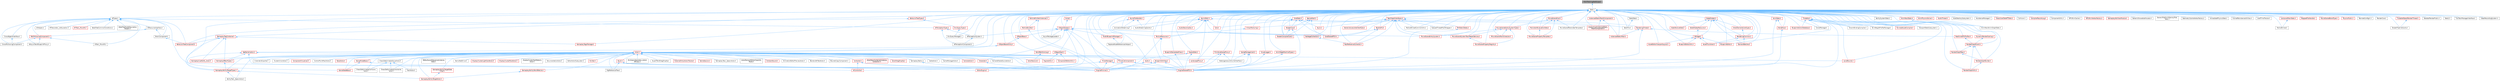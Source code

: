digraph "HitchTrackingStatScope.h"
{
 // INTERACTIVE_SVG=YES
 // LATEX_PDF_SIZE
  bgcolor="transparent";
  edge [fontname=Helvetica,fontsize=10,labelfontname=Helvetica,labelfontsize=10];
  node [fontname=Helvetica,fontsize=10,shape=box,height=0.2,width=0.4];
  Node1 [id="Node000001",label="HitchTrackingStatScope.h",height=0.2,width=0.4,color="gray40", fillcolor="grey60", style="filled", fontcolor="black",tooltip=" "];
  Node1 -> Node2 [id="edge1_Node000001_Node000002",dir="back",color="steelblue1",style="solid",tooltip=" "];
  Node2 [id="Node000002",label="Stats.h",height=0.2,width=0.4,color="grey40", fillcolor="white", style="filled",URL="$dc/d09/Stats_8h.html",tooltip=" "];
  Node2 -> Node3 [id="edge2_Node000002_Node000003",dir="back",color="steelblue1",style="solid",tooltip=" "];
  Node3 [id="Node000003",label="AIPerceptionSystem.h",height=0.2,width=0.4,color="grey40", fillcolor="white", style="filled",URL="$d0/d08/AIPerceptionSystem_8h.html",tooltip=" "];
  Node3 -> Node4 [id="edge3_Node000003_Node000004",dir="back",color="steelblue1",style="solid",tooltip=" "];
  Node4 [id="Node000004",label="AIPerceptionComponent.h",height=0.2,width=0.4,color="grey40", fillcolor="white", style="filled",URL="$d6/d0a/AIPerceptionComponent_8h.html",tooltip=" "];
  Node2 -> Node5 [id="edge4_Node000002_Node000005",dir="back",color="steelblue1",style="solid",tooltip=" "];
  Node5 [id="Node000005",label="AITypes.h",height=0.2,width=0.4,color="grey40", fillcolor="white", style="filled",URL="$dd/d64/AITypes_8h.html",tooltip=" "];
  Node5 -> Node6 [id="edge5_Node000005_Node000006",dir="back",color="steelblue1",style="solid",tooltip=" "];
  Node6 [id="Node000006",label="AIAsyncTaskBlueprintProxy.h",height=0.2,width=0.4,color="grey40", fillcolor="white", style="filled",URL="$db/d07/AIAsyncTaskBlueprintProxy_8h.html",tooltip=" "];
  Node5 -> Node7 [id="edge6_Node000005_Node000007",dir="back",color="steelblue1",style="solid",tooltip=" "];
  Node7 [id="Node000007",label="AIController.h",height=0.2,width=0.4,color="red", fillcolor="#FFF0F0", style="filled",URL="$d7/dd8/AIController_8h.html",tooltip=" "];
  Node5 -> Node10 [id="edge7_Node000005_Node000010",dir="back",color="steelblue1",style="solid",tooltip=" "];
  Node10 [id="Node000010",label="AIHelpers.h",height=0.2,width=0.4,color="grey40", fillcolor="white", style="filled",URL="$d1/d0d/AIHelpers_8h.html",tooltip=" "];
  Node5 -> Node11 [id="edge8_Node000005_Node000011",dir="back",color="steelblue1",style="solid",tooltip=" "];
  Node11 [id="Node000011",label="AIPerceptionTypes.h",height=0.2,width=0.4,color="red", fillcolor="#FFF0F0", style="filled",URL="$de/d00/AIPerceptionTypes_8h.html",tooltip=" "];
  Node11 -> Node4 [id="edge9_Node000011_Node000004",dir="back",color="steelblue1",style="solid",tooltip=" "];
  Node11 -> Node3 [id="edge10_Node000011_Node000003",dir="back",color="steelblue1",style="solid",tooltip=" "];
  Node5 -> Node34 [id="edge11_Node000005_Node000034",dir="back",color="steelblue1",style="solid",tooltip=" "];
  Node34 [id="Node000034",label="AIResourceInterface.h",height=0.2,width=0.4,color="grey40", fillcolor="white", style="filled",URL="$dd/d0d/AIResourceInterface_8h.html",tooltip=" "];
  Node34 -> Node35 [id="edge12_Node000034_Node000035",dir="back",color="steelblue1",style="solid",tooltip=" "];
  Node35 [id="Node000035",label="BrainComponent.h",height=0.2,width=0.4,color="grey40", fillcolor="white", style="filled",URL="$d6/dc0/BrainComponent_8h.html",tooltip=" "];
  Node35 -> Node36 [id="edge13_Node000035_Node000036",dir="back",color="steelblue1",style="solid",tooltip=" "];
  Node36 [id="Node000036",label="BehaviorTreeComponent.h",height=0.2,width=0.4,color="red", fillcolor="#FFF0F0", style="filled",URL="$dc/d7b/BehaviorTreeComponent_8h.html",tooltip=" "];
  Node34 -> Node88 [id="edge14_Node000034_Node000088",dir="back",color="steelblue1",style="solid",tooltip=" "];
  Node88 [id="Node000088",label="PathFollowingComponent.h",height=0.2,width=0.4,color="red", fillcolor="#FFF0F0", style="filled",URL="$d5/d0b/PathFollowingComponent_8h.html",tooltip=" "];
  Node88 -> Node6 [id="edge15_Node000088_Node000006",dir="back",color="steelblue1",style="solid",tooltip=" "];
  Node88 -> Node89 [id="edge16_Node000088_Node000089",dir="back",color="steelblue1",style="solid",tooltip=" "];
  Node89 [id="Node000089",label="AITask_MoveTo.h",height=0.2,width=0.4,color="grey40", fillcolor="white", style="filled",URL="$d4/dc4/AITask__MoveTo_8h.html",tooltip=" "];
  Node88 -> Node90 [id="edge17_Node000088_Node000090",dir="back",color="steelblue1",style="solid",tooltip=" "];
  Node90 [id="Node000090",label="CrowdFollowingComponent.h",height=0.2,width=0.4,color="grey40", fillcolor="white", style="filled",URL="$db/d23/CrowdFollowingComponent_8h.html",tooltip=" "];
  Node5 -> Node89 [id="edge18_Node000005_Node000089",dir="back",color="steelblue1",style="solid",tooltip=" "];
  Node5 -> Node43 [id="edge19_Node000005_Node000043",dir="back",color="steelblue1",style="solid",tooltip=" "];
  Node43 [id="Node000043",label="BTDecorator_IsAtLocation.h",height=0.2,width=0.4,color="grey40", fillcolor="white", style="filled",URL="$dd/d6b/BTDecorator__IsAtLocation_8h.html",tooltip=" "];
  Node5 -> Node73 [id="edge20_Node000005_Node000073",dir="back",color="steelblue1",style="solid",tooltip=" "];
  Node73 [id="Node000073",label="BTTask_MoveTo.h",height=0.2,width=0.4,color="red", fillcolor="#FFF0F0", style="filled",URL="$d7/d8b/BTTask__MoveTo_8h.html",tooltip=" "];
  Node5 -> Node36 [id="edge21_Node000005_Node000036",dir="back",color="steelblue1",style="solid",tooltip=" "];
  Node5 -> Node35 [id="edge22_Node000005_Node000035",dir="back",color="steelblue1",style="solid",tooltip=" "];
  Node5 -> Node92 [id="edge23_Node000005_Node000092",dir="back",color="steelblue1",style="solid",tooltip=" "];
  Node92 [id="Node000092",label="CrowdAgentInterface.h",height=0.2,width=0.4,color="grey40", fillcolor="white", style="filled",URL="$df/dfa/CrowdAgentInterface_8h.html",tooltip=" "];
  Node92 -> Node90 [id="edge24_Node000092_Node000090",dir="back",color="steelblue1",style="solid",tooltip=" "];
  Node5 -> Node90 [id="edge25_Node000005_Node000090",dir="back",color="steelblue1",style="solid",tooltip=" "];
  Node5 -> Node88 [id="edge26_Node000005_Node000088",dir="back",color="steelblue1",style="solid",tooltip=" "];
  Node5 -> Node93 [id="edge27_Node000005_Node000093",dir="back",color="steelblue1",style="solid",tooltip=" "];
  Node93 [id="Node000093",label="StateTreeCommonConditions.h",height=0.2,width=0.4,color="grey40", fillcolor="white", style="filled",URL="$d8/dec/StateTreeCommonConditions_8h.html",tooltip=" "];
  Node5 -> Node94 [id="edge28_Node000005_Node000094",dir="back",color="steelblue1",style="solid",tooltip=" "];
  Node94 [id="Node000094",label="StateTreeNodeDescription\lHelpers.h",height=0.2,width=0.4,color="grey40", fillcolor="white", style="filled",URL="$d9/d1a/StateTreeNodeDescriptionHelpers_8h.html",tooltip=" "];
  Node2 -> Node95 [id="edge29_Node000002_Node000095",dir="back",color="steelblue1",style="solid",tooltip=" "];
  Node95 [id="Node000095",label="AbilitySystemStats.h",height=0.2,width=0.4,color="grey40", fillcolor="white", style="filled",URL="$d2/d42/AbilitySystemStats_8h.html",tooltip=" "];
  Node2 -> Node96 [id="edge30_Node000002_Node000096",dir="back",color="steelblue1",style="solid",tooltip=" "];
  Node96 [id="Node000096",label="Actor.h",height=0.2,width=0.4,color="red", fillcolor="#FFF0F0", style="filled",URL="$d0/d43/Actor_8h.html",tooltip=" "];
  Node96 -> Node97 [id="edge31_Node000096_Node000097",dir="back",color="steelblue1",style="solid",tooltip=" "];
  Node97 [id="Node000097",label="AbilityTask_SpawnActor.h",height=0.2,width=0.4,color="grey40", fillcolor="white", style="filled",URL="$dc/d97/AbilityTask__SpawnActor_8h.html",tooltip=" "];
  Node96 -> Node98 [id="edge32_Node000096_Node000098",dir="back",color="steelblue1",style="solid",tooltip=" "];
  Node98 [id="Node000098",label="ActorDescContainerInstance\lCollection.h",height=0.2,width=0.4,color="red", fillcolor="#FFF0F0", style="filled",URL="$df/d80/ActorDescContainerInstanceCollection_8h.html",tooltip=" "];
  Node96 -> Node119 [id="edge33_Node000096_Node000119",dir="back",color="steelblue1",style="solid",tooltip=" "];
  Node119 [id="Node000119",label="ActorDescList.h",height=0.2,width=0.4,color="red", fillcolor="#FFF0F0", style="filled",URL="$d7/da2/ActorDescList_8h.html",tooltip=" "];
  Node96 -> Node129 [id="edge34_Node000096_Node000129",dir="back",color="steelblue1",style="solid",tooltip=" "];
  Node129 [id="Node000129",label="ActorDragDropOp.h",height=0.2,width=0.4,color="red", fillcolor="#FFF0F0", style="filled",URL="$dd/d1a/ActorDragDropOp_8h.html",tooltip=" "];
  Node96 -> Node131 [id="edge35_Node000096_Node000131",dir="back",color="steelblue1",style="solid",tooltip=" "];
  Node131 [id="Node000131",label="ActorElementEditorCopyAnd\lPaste.h",height=0.2,width=0.4,color="grey40", fillcolor="white", style="filled",URL="$d8/dc2/ActorElementEditorCopyAndPaste_8h.html",tooltip=" "];
  Node96 -> Node132 [id="edge36_Node000096_Node000132",dir="back",color="steelblue1",style="solid",tooltip=" "];
  Node132 [id="Node000132",label="AmbientSound.h",height=0.2,width=0.4,color="red", fillcolor="#FFF0F0", style="filled",URL="$dd/d28/AmbientSound_8h.html",tooltip=" "];
  Node96 -> Node134 [id="edge37_Node000096_Node000134",dir="back",color="steelblue1",style="solid",tooltip=" "];
  Node134 [id="Node000134",label="AnimationEditorPreviewActor.h",height=0.2,width=0.4,color="grey40", fillcolor="white", style="filled",URL="$dc/d52/AnimationEditorPreviewActor_8h.html",tooltip=" "];
  Node96 -> Node135 [id="edge38_Node000096_Node000135",dir="back",color="steelblue1",style="solid",tooltip=" "];
  Node135 [id="Node000135",label="BandwidthTestActor.h",height=0.2,width=0.4,color="grey40", fillcolor="white", style="filled",URL="$d9/ddf/BandwidthTestActor_8h.html",tooltip=" "];
  Node96 -> Node136 [id="edge39_Node000096_Node000136",dir="back",color="steelblue1",style="solid",tooltip=" "];
  Node136 [id="Node000136",label="BoundsCopyComponent.h",height=0.2,width=0.4,color="grey40", fillcolor="white", style="filled",URL="$d2/d10/BoundsCopyComponent_8h.html",tooltip=" "];
  Node96 -> Node137 [id="edge40_Node000096_Node000137",dir="back",color="steelblue1",style="solid",tooltip=" "];
  Node137 [id="Node000137",label="Brush.h",height=0.2,width=0.4,color="red", fillcolor="#FFF0F0", style="filled",URL="$dc/d90/Brush_8h.html",tooltip=" "];
  Node137 -> Node139 [id="edge41_Node000137_Node000139",dir="back",color="steelblue1",style="solid",tooltip=" "];
  Node139 [id="Node000139",label="DlgReferenceTree.h",height=0.2,width=0.4,color="grey40", fillcolor="white", style="filled",URL="$db/dd3/DlgReferenceTree_8h.html",tooltip=" "];
  Node137 -> Node140 [id="edge42_Node000137_Node000140",dir="back",color="steelblue1",style="solid",tooltip=" "];
  Node140 [id="Node000140",label="EditorEngine.h",height=0.2,width=0.4,color="red", fillcolor="#FFF0F0", style="filled",URL="$da/d0c/EditorEngine_8h.html",tooltip=" "];
  Node137 -> Node361 [id="edge43_Node000137_Node000361",dir="back",color="steelblue1",style="solid",tooltip=" "];
  Node361 [id="Node000361",label="EngineSharedPCH.h",height=0.2,width=0.4,color="red", fillcolor="#FFF0F0", style="filled",URL="$dc/dbb/EngineSharedPCH_8h.html",tooltip=" "];
  Node96 -> Node446 [id="edge44_Node000096_Node000446",dir="back",color="steelblue1",style="solid",tooltip=" "];
  Node446 [id="Node000446",label="CableActor.h",height=0.2,width=0.4,color="grey40", fillcolor="white", style="filled",URL="$dd/d5e/CableActor_8h.html",tooltip=" "];
  Node96 -> Node447 [id="edge45_Node000096_Node000447",dir="back",color="steelblue1",style="solid",tooltip=" "];
  Node447 [id="Node000447",label="CacheManagerActor.h",height=0.2,width=0.4,color="grey40", fillcolor="white", style="filled",URL="$d6/d22/CacheManagerActor_8h.html",tooltip=" "];
  Node96 -> Node448 [id="edge46_Node000096_Node000448",dir="back",color="steelblue1",style="solid",tooltip=" "];
  Node448 [id="Node000448",label="CameraActor.h",height=0.2,width=0.4,color="red", fillcolor="#FFF0F0", style="filled",URL="$d4/df4/CameraActor_8h.html",tooltip=" "];
  Node96 -> Node449 [id="edge47_Node000096_Node000449",dir="back",color="steelblue1",style="solid",tooltip=" "];
  Node449 [id="Node000449",label="CameraShakeSourceActor.h",height=0.2,width=0.4,color="grey40", fillcolor="white", style="filled",URL="$d5/d92/CameraShakeSourceActor_8h.html",tooltip=" "];
  Node96 -> Node450 [id="edge48_Node000096_Node000450",dir="back",color="steelblue1",style="solid",tooltip=" "];
  Node450 [id="Node000450",label="ChaosDeformableCollisions\lActor.h",height=0.2,width=0.4,color="grey40", fillcolor="white", style="filled",URL="$d2/dce/ChaosDeformableCollisionsActor_8h.html",tooltip=" "];
  Node96 -> Node451 [id="edge49_Node000096_Node000451",dir="back",color="steelblue1",style="solid",tooltip=" "];
  Node451 [id="Node000451",label="ChaosDeformableConstraints\lActor.h",height=0.2,width=0.4,color="grey40", fillcolor="white", style="filled",URL="$d0/dd2/ChaosDeformableConstraintsActor_8h.html",tooltip=" "];
  Node96 -> Node452 [id="edge50_Node000096_Node000452",dir="back",color="steelblue1",style="solid",tooltip=" "];
  Node452 [id="Node000452",label="ChaosDeformableSolverActor.h",height=0.2,width=0.4,color="grey40", fillcolor="white", style="filled",URL="$d2/de9/ChaosDeformableSolverActor_8h.html",tooltip=" "];
  Node452 -> Node450 [id="edge51_Node000452_Node000450",dir="back",color="steelblue1",style="solid",tooltip=" "];
  Node452 -> Node451 [id="edge52_Node000452_Node000451",dir="back",color="steelblue1",style="solid",tooltip=" "];
  Node452 -> Node453 [id="edge53_Node000452_Node000453",dir="back",color="steelblue1",style="solid",tooltip=" "];
  Node453 [id="Node000453",label="FleshActor.h",height=0.2,width=0.4,color="grey40", fillcolor="white", style="filled",URL="$d1/d7e/FleshActor_8h.html",tooltip=" "];
  Node96 -> Node454 [id="edge54_Node000096_Node000454",dir="back",color="steelblue1",style="solid",tooltip=" "];
  Node454 [id="Node000454",label="Character.h",height=0.2,width=0.4,color="red", fillcolor="#FFF0F0", style="filled",URL="$db/dc7/Character_8h.html",tooltip=" "];
  Node454 -> Node457 [id="edge55_Node000454_Node000457",dir="back",color="steelblue1",style="solid",tooltip=" "];
  Node457 [id="Node000457",label="EngineMinimal.h",height=0.2,width=0.4,color="red", fillcolor="#FFF0F0", style="filled",URL="$d0/d2c/EngineMinimal_8h.html",tooltip=" "];
  Node96 -> Node458 [id="edge56_Node000096_Node000458",dir="back",color="steelblue1",style="solid",tooltip=" "];
  Node458 [id="Node000458",label="CinematicExporter.h",height=0.2,width=0.4,color="grey40", fillcolor="white", style="filled",URL="$d8/d3d/CinematicExporter_8h.html",tooltip=" "];
  Node96 -> Node459 [id="edge57_Node000096_Node000459",dir="back",color="steelblue1",style="solid",tooltip=" "];
  Node459 [id="Node000459",label="ClusterUnionActor.h",height=0.2,width=0.4,color="grey40", fillcolor="white", style="filled",URL="$d5/d54/ClusterUnionActor_8h.html",tooltip=" "];
  Node96 -> Node460 [id="edge58_Node000096_Node000460",dir="back",color="steelblue1",style="solid",tooltip=" "];
  Node460 [id="Node000460",label="ComponentEditorUtils.h",height=0.2,width=0.4,color="red", fillcolor="#FFF0F0", style="filled",URL="$d0/d4b/ComponentEditorUtils_8h.html",tooltip=" "];
  Node96 -> Node462 [id="edge59_Node000096_Node000462",dir="back",color="steelblue1",style="solid",tooltip=" "];
  Node462 [id="Node000462",label="ComponentVisualizer.h",height=0.2,width=0.4,color="red", fillcolor="#FFF0F0", style="filled",URL="$d3/d9b/ComponentVisualizer_8h.html",tooltip=" "];
  Node96 -> Node464 [id="edge60_Node000096_Node000464",dir="back",color="steelblue1",style="solid",tooltip=" "];
  Node464 [id="Node000464",label="ControlPointMeshActor.h",height=0.2,width=0.4,color="grey40", fillcolor="white", style="filled",URL="$d8/db7/ControlPointMeshActor_8h.html",tooltip=" "];
  Node96 -> Node465 [id="edge61_Node000096_Node000465",dir="back",color="steelblue1",style="solid",tooltip=" "];
  Node465 [id="Node000465",label="Controller.h",height=0.2,width=0.4,color="red", fillcolor="#FFF0F0", style="filled",URL="$de/d4a/Controller_8h.html",tooltip=" "];
  Node465 -> Node7 [id="edge62_Node000465_Node000007",dir="back",color="steelblue1",style="solid",tooltip=" "];
  Node465 -> Node457 [id="edge63_Node000465_Node000457",dir="back",color="steelblue1",style="solid",tooltip=" "];
  Node465 -> Node361 [id="edge64_Node000465_Node000361",dir="back",color="steelblue1",style="solid",tooltip=" "];
  Node96 -> Node858 [id="edge65_Node000096_Node000858",dir="back",color="steelblue1",style="solid",tooltip=" "];
  Node858 [id="Node000858",label="DecalActor.h",height=0.2,width=0.4,color="red", fillcolor="#FFF0F0", style="filled",URL="$d2/d2d/DecalActor_8h.html",tooltip=" "];
  Node96 -> Node859 [id="edge66_Node000096_Node000859",dir="back",color="steelblue1",style="solid",tooltip=" "];
  Node859 [id="Node000859",label="DefaultLevelSequenceInstance\lData.h",height=0.2,width=0.4,color="grey40", fillcolor="white", style="filled",URL="$d0/d8b/DefaultLevelSequenceInstanceData_8h.html",tooltip=" "];
  Node96 -> Node850 [id="edge67_Node000096_Node000850",dir="back",color="steelblue1",style="solid",tooltip=" "];
  Node850 [id="Node000850",label="DemoNetDriver.h",height=0.2,width=0.4,color="grey40", fillcolor="white", style="filled",URL="$df/df9/DemoNetDriver_8h.html",tooltip=" "];
  Node96 -> Node860 [id="edge68_Node000096_Node000860",dir="back",color="steelblue1",style="solid",tooltip=" "];
  Node860 [id="Node000860",label="DisplayClusterLightCardActor.h",height=0.2,width=0.4,color="red", fillcolor="#FFF0F0", style="filled",URL="$d5/dc7/DisplayClusterLightCardActor_8h.html",tooltip=" "];
  Node96 -> Node241 [id="edge69_Node000096_Node000241",dir="back",color="steelblue1",style="solid",tooltip=" "];
  Node241 [id="Node000241",label="DisplayClusterRootActor.h",height=0.2,width=0.4,color="red", fillcolor="#FFF0F0", style="filled",URL="$d0/d41/DisplayClusterRootActor_8h.html",tooltip=" "];
  Node96 -> Node862 [id="edge70_Node000096_Node000862",dir="back",color="steelblue1",style="solid",tooltip=" "];
  Node862 [id="Node000862",label="DisplayClusterTestPatterns\lActor.h",height=0.2,width=0.4,color="grey40", fillcolor="white", style="filled",URL="$d0/dac/DisplayClusterTestPatternsActor_8h.html",tooltip=" "];
  Node96 -> Node139 [id="edge71_Node000096_Node000139",dir="back",color="steelblue1",style="solid",tooltip=" "];
  Node96 -> Node863 [id="edge72_Node000096_Node000863",dir="back",color="steelblue1",style="solid",tooltip=" "];
  Node863 [id="Node000863",label="DocumentationActor.h",height=0.2,width=0.4,color="grey40", fillcolor="white", style="filled",URL="$d0/dc6/DocumentationActor_8h.html",tooltip=" "];
  Node96 -> Node864 [id="edge73_Node000096_Node000864",dir="back",color="steelblue1",style="solid",tooltip=" "];
  Node864 [id="Node000864",label="EditorActorSubsystem.h",height=0.2,width=0.4,color="grey40", fillcolor="white", style="filled",URL="$d8/db1/EditorActorSubsystem_8h.html",tooltip=" "];
  Node96 -> Node140 [id="edge74_Node000096_Node000140",dir="back",color="steelblue1",style="solid",tooltip=" "];
  Node96 -> Node865 [id="edge75_Node000096_Node000865",dir="back",color="steelblue1",style="solid",tooltip=" "];
  Node865 [id="Node000865",label="Emitter.h",height=0.2,width=0.4,color="red", fillcolor="#FFF0F0", style="filled",URL="$da/d24/Emitter_8h.html",tooltip=" "];
  Node96 -> Node457 [id="edge76_Node000096_Node000457",dir="back",color="steelblue1",style="solid",tooltip=" "];
  Node96 -> Node361 [id="edge77_Node000096_Node000361",dir="back",color="steelblue1",style="solid",tooltip=" "];
  Node96 -> Node377 [id="edge78_Node000096_Node000377",dir="back",color="steelblue1",style="solid",tooltip=" "];
  Node377 [id="Node000377",label="EngineUtils.h",height=0.2,width=0.4,color="red", fillcolor="#FFF0F0", style="filled",URL="$d4/d61/EngineUtils_8h.html",tooltip=" "];
  Node96 -> Node867 [id="edge79_Node000096_Node000867",dir="back",color="steelblue1",style="solid",tooltip=" "];
  Node867 [id="Node000867",label="EnvQueryGenerator_Actors\lOfClass.h",height=0.2,width=0.4,color="grey40", fillcolor="white", style="filled",URL="$d7/d2e/EnvQueryGenerator__ActorsOfClass_8h.html",tooltip=" "];
  Node96 -> Node277 [id="edge80_Node000096_Node000277",dir="back",color="steelblue1",style="solid",tooltip=" "];
  Node277 [id="Node000277",label="ExportTextDragDropOp.h",height=0.2,width=0.4,color="grey40", fillcolor="white", style="filled",URL="$de/d5c/ExportTextDragDropOp_8h.html",tooltip=" "];
  Node96 -> Node278 [id="edge81_Node000096_Node000278",dir="back",color="steelblue1",style="solid",tooltip=" "];
  Node278 [id="Node000278",label="ExternalDirtyActorsTracker.h",height=0.2,width=0.4,color="red", fillcolor="#FFF0F0", style="filled",URL="$db/d89/ExternalDirtyActorsTracker_8h.html",tooltip=" "];
  Node96 -> Node453 [id="edge82_Node000096_Node000453",dir="back",color="steelblue1",style="solid",tooltip=" "];
  Node96 -> Node851 [id="edge83_Node000096_Node000851",dir="back",color="steelblue1",style="solid",tooltip=" "];
  Node851 [id="Node000851",label="GameModeBase.h",height=0.2,width=0.4,color="red", fillcolor="#FFF0F0", style="filled",URL="$d2/d5b/GameModeBase_8h.html",tooltip=" "];
  Node851 -> Node457 [id="edge84_Node000851_Node000457",dir="back",color="steelblue1",style="solid",tooltip=" "];
  Node851 -> Node854 [id="edge85_Node000851_Node000854",dir="back",color="steelblue1",style="solid",tooltip=" "];
  Node854 [id="Node000854",label="GameStateBase.h",height=0.2,width=0.4,color="red", fillcolor="#FFF0F0", style="filled",URL="$dd/db9/GameStateBase_8h.html",tooltip=" "];
  Node96 -> Node868 [id="edge86_Node000096_Node000868",dir="back",color="steelblue1",style="solid",tooltip=" "];
  Node868 [id="Node000868",label="GameSession.h",height=0.2,width=0.4,color="red", fillcolor="#FFF0F0", style="filled",URL="$d1/d7f/GameSession_8h.html",tooltip=" "];
  Node96 -> Node854 [id="edge87_Node000096_Node000854",dir="back",color="steelblue1",style="solid",tooltip=" "];
  Node96 -> Node869 [id="edge88_Node000096_Node000869",dir="back",color="steelblue1",style="solid",tooltip=" "];
  Node869 [id="Node000869",label="GameplayAbilityTargetActor.h",height=0.2,width=0.4,color="red", fillcolor="#FFF0F0", style="filled",URL="$d7/d35/GameplayAbilityTargetActor_8h.html",tooltip=" "];
  Node96 -> Node877 [id="edge89_Node000096_Node000877",dir="back",color="steelblue1",style="solid",tooltip=" "];
  Node877 [id="Node000877",label="GameplayAbilityTargetData\lFilter.h",height=0.2,width=0.4,color="red", fillcolor="#FFF0F0", style="filled",URL="$d5/d2f/GameplayAbilityTargetDataFilter_8h.html",tooltip=" "];
  Node877 -> Node869 [id="edge90_Node000877_Node000869",dir="back",color="steelblue1",style="solid",tooltip=" "];
  Node96 -> Node883 [id="edge91_Node000096_Node000883",dir="back",color="steelblue1",style="solid",tooltip=" "];
  Node883 [id="Node000883",label="GameplayAbilityTargetTypes.h",height=0.2,width=0.4,color="red", fillcolor="#FFF0F0", style="filled",URL="$d8/dd1/GameplayAbilityTargetTypes_8h.html",tooltip=" "];
  Node883 -> Node97 [id="edge92_Node000883_Node000097",dir="back",color="steelblue1",style="solid",tooltip=" "];
  Node883 -> Node869 [id="edge93_Node000883_Node000869",dir="back",color="steelblue1",style="solid",tooltip=" "];
  Node96 -> Node931 [id="edge94_Node000096_Node000931",dir="back",color="steelblue1",style="solid",tooltip=" "];
  Node931 [id="Node000931",label="GameplayAbilityWorldReticle.h",height=0.2,width=0.4,color="red", fillcolor="#FFF0F0", style="filled",URL="$db/dd7/GameplayAbilityWorldReticle_8h.html",tooltip=" "];
  Node931 -> Node869 [id="edge95_Node000931_Node000869",dir="back",color="steelblue1",style="solid",tooltip=" "];
  Node96 -> Node933 [id="edge96_Node000096_Node000933",dir="back",color="steelblue1",style="solid",tooltip=" "];
  Node933 [id="Node000933",label="GameplayCueNotify_Actor.h",height=0.2,width=0.4,color="red", fillcolor="#FFF0F0", style="filled",URL="$df/d91/GameplayCueNotify__Actor_8h.html",tooltip=" "];
  Node96 -> Node936 [id="edge97_Node000096_Node000936",dir="back",color="steelblue1",style="solid",tooltip=" "];
  Node936 [id="Node000936",label="GameplayEffectTypes.h",height=0.2,width=0.4,color="red", fillcolor="#FFF0F0", style="filled",URL="$d7/d59/GameplayEffectTypes_8h.html",tooltip=" "];
  Node936 -> Node883 [id="edge98_Node000936_Node000883",dir="back",color="steelblue1",style="solid",tooltip=" "];
  Node96 -> Node856 [id="edge99_Node000096_Node000856",dir="back",color="steelblue1",style="solid",tooltip=" "];
  Node856 [id="Node000856",label="GameplayStatics.h",height=0.2,width=0.4,color="grey40", fillcolor="white", style="filled",URL="$d9/dc8/GameplayStatics_8h.html",tooltip=" "];
  Node856 -> Node457 [id="edge100_Node000856_Node000457",dir="back",color="steelblue1",style="solid",tooltip=" "];
  Node96 -> Node968 [id="edge101_Node000096_Node000968",dir="back",color="steelblue1",style="solid",tooltip=" "];
  Node968 [id="Node000968",label="GameplayTask_SpawnActor.h",height=0.2,width=0.4,color="grey40", fillcolor="white", style="filled",URL="$de/d1d/GameplayTask__SpawnActor_8h.html",tooltip=" "];
  Node96 -> Node1043 [id="edge102_Node000096_Node001043",dir="back",color="steelblue1",style="solid",tooltip=" "];
  Node1043 [id="Node001043",label="HeterogeneousVolumeInterface.h",height=0.2,width=0.4,color="grey40", fillcolor="white", style="filled",URL="$d3/de3/HeterogeneousVolumeInterface_8h.html",tooltip=" "];
  Node96 -> Node533 [id="edge103_Node000096_Node000533",dir="back",color="steelblue1",style="solid",tooltip=" "];
  Node533 [id="Node000533",label="LandscapeProxy.h",height=0.2,width=0.4,color="red", fillcolor="#FFF0F0", style="filled",URL="$db/dae/LandscapeProxy_8h.html",tooltip=" "];
  Node96 -> Node1079 [id="edge104_Node000096_Node001079",dir="back",color="steelblue1",style="solid",tooltip=" "];
  Node1079 [id="Node001079",label="LevelBounds.h",height=0.2,width=0.4,color="red", fillcolor="#FFF0F0", style="filled",URL="$d8/d37/LevelBounds_8h.html",tooltip=" "];
  Node96 -> Node544 [id="edge105_Node000096_Node000544",dir="back",color="steelblue1",style="solid",tooltip=" "];
  Node544 [id="Node000544",label="PrimitiveComponent.h",height=0.2,width=0.4,color="red", fillcolor="#FFF0F0", style="filled",URL="$df/d9f/PrimitiveComponent_8h.html",tooltip=" "];
  Node544 -> Node457 [id="edge106_Node000544_Node000457",dir="back",color="steelblue1",style="solid",tooltip=" "];
  Node544 -> Node361 [id="edge107_Node000544_Node000361",dir="back",color="steelblue1",style="solid",tooltip=" "];
  Node2 -> Node1680 [id="edge108_Node000002_Node001680",dir="back",color="steelblue1",style="solid",tooltip=" "];
  Node1680 [id="Node001680",label="AnimNextAnimGraphStats.h",height=0.2,width=0.4,color="grey40", fillcolor="white", style="filled",URL="$d0/d72/AnimNextAnimGraphStats_8h.html",tooltip=" "];
  Node2 -> Node1681 [id="edge109_Node000002_Node001681",dir="back",color="steelblue1",style="solid",tooltip=" "];
  Node1681 [id="Node001681",label="AnimNextStats.h",height=0.2,width=0.4,color="red", fillcolor="#FFF0F0", style="filled",URL="$d6/de8/AnimNextStats_8h.html",tooltip=" "];
  Node1681 -> Node1680 [id="edge110_Node001681_Node001680",dir="back",color="steelblue1",style="solid",tooltip=" "];
  Node2 -> Node1686 [id="edge111_Node000002_Node001686",dir="back",color="steelblue1",style="solid",tooltip=" "];
  Node1686 [id="Node001686",label="AnimPhysicsSolver.h",height=0.2,width=0.4,color="red", fillcolor="#FFF0F0", style="filled",URL="$d3/d8b/AnimPhysicsSolver_8h.html",tooltip=" "];
  Node2 -> Node1503 [id="edge112_Node000002_Node001503",dir="back",color="steelblue1",style="solid",tooltip=" "];
  Node1503 [id="Node001503",label="AnimStateMachineTypes.h",height=0.2,width=0.4,color="red", fillcolor="#FFF0F0", style="filled",URL="$d2/dc8/AnimStateMachineTypes_8h.html",tooltip=" "];
  Node1503 -> Node361 [id="edge113_Node001503_Node000361",dir="back",color="steelblue1",style="solid",tooltip=" "];
  Node2 -> Node1687 [id="edge114_Node000002_Node001687",dir="back",color="steelblue1",style="solid",tooltip=" "];
  Node1687 [id="Node001687",label="AnimStats.h",height=0.2,width=0.4,color="red", fillcolor="#FFF0F0", style="filled",URL="$d4/d2b/AnimStats_8h.html",tooltip=" "];
  Node1687 -> Node1691 [id="edge115_Node001687_Node001691",dir="back",color="steelblue1",style="solid",tooltip=" "];
  Node1691 [id="Node001691",label="BonePose.h",height=0.2,width=0.4,color="red", fillcolor="#FFF0F0", style="filled",URL="$dd/d83/BonePose_8h.html",tooltip=" "];
  Node1691 -> Node361 [id="edge116_Node001691_Node000361",dir="back",color="steelblue1",style="solid",tooltip=" "];
  Node1687 -> Node361 [id="edge117_Node001687_Node000361",dir="back",color="steelblue1",style="solid",tooltip=" "];
  Node2 -> Node1711 [id="edge118_Node000002_Node001711",dir="back",color="steelblue1",style="solid",tooltip=" "];
  Node1711 [id="Node001711",label="AnimationStreaming.h",height=0.2,width=0.4,color="grey40", fillcolor="white", style="filled",URL="$d5/d44/AnimationStreaming_8h.html",tooltip=" "];
  Node2 -> Node266 [id="edge119_Node000002_Node000266",dir="back",color="steelblue1",style="solid",tooltip=" "];
  Node266 [id="Node000266",label="AssetEditorViewportLayout.h",height=0.2,width=0.4,color="red", fillcolor="#FFF0F0", style="filled",URL="$df/d46/AssetEditorViewportLayout_8h.html",tooltip=" "];
  Node2 -> Node1712 [id="edge120_Node000002_Node001712",dir="back",color="steelblue1",style="solid",tooltip=" "];
  Node1712 [id="Node001712",label="AssetThumbnail.h",height=0.2,width=0.4,color="red", fillcolor="#FFF0F0", style="filled",URL="$d7/d61/AssetThumbnail_8h.html",tooltip=" "];
  Node2 -> Node1720 [id="edge121_Node000002_Node001720",dir="back",color="steelblue1",style="solid",tooltip=" "];
  Node1720 [id="Node001720",label="Async.h",height=0.2,width=0.4,color="red", fillcolor="#FFF0F0", style="filled",URL="$d7/ddf/Async_8h.html",tooltip=" "];
  Node2 -> Node1828 [id="edge122_Node000002_Node001828",dir="back",color="steelblue1",style="solid",tooltip=" "];
  Node1828 [id="Node001828",label="AsyncFileHandle.h",height=0.2,width=0.4,color="red", fillcolor="#FFF0F0", style="filled",URL="$df/dc4/AsyncFileHandle_8h.html",tooltip=" "];
  Node1828 -> Node1711 [id="edge123_Node001828_Node001711",dir="back",color="steelblue1",style="solid",tooltip=" "];
  Node1828 -> Node1830 [id="edge124_Node001828_Node001830",dir="back",color="steelblue1",style="solid",tooltip=" "];
  Node1830 [id="Node001830",label="AudioStreamingCache.h",height=0.2,width=0.4,color="grey40", fillcolor="white", style="filled",URL="$d2/dc1/AudioStreamingCache_8h.html",tooltip=" "];
  Node1828 -> Node1980 [id="edge125_Node001828_Node001980",dir="back",color="steelblue1",style="solid",tooltip=" "];
  Node1980 [id="Node001980",label="TextureResource.h",height=0.2,width=0.4,color="red", fillcolor="#FFF0F0", style="filled",URL="$dd/df3/TextureResource_8h.html",tooltip=" "];
  Node1980 -> Node457 [id="edge126_Node001980_Node000457",dir="back",color="steelblue1",style="solid",tooltip=" "];
  Node1980 -> Node361 [id="edge127_Node001980_Node000361",dir="back",color="steelblue1",style="solid",tooltip=" "];
  Node2 -> Node1987 [id="edge128_Node000002_Node001987",dir="back",color="steelblue1",style="solid",tooltip=" "];
  Node1987 [id="Node001987",label="AsyncPackageLoader.h",height=0.2,width=0.4,color="grey40", fillcolor="white", style="filled",URL="$d6/de5/AsyncPackageLoader_8h.html",tooltip=" "];
  Node2 -> Node1988 [id="edge129_Node000002_Node001988",dir="back",color="steelblue1",style="solid",tooltip=" "];
  Node1988 [id="Node001988",label="AsyncWork.h",height=0.2,width=0.4,color="red", fillcolor="#FFF0F0", style="filled",URL="$da/d9a/AsyncWork_8h.html",tooltip=" "];
  Node1988 -> Node1711 [id="edge130_Node001988_Node001711",dir="back",color="steelblue1",style="solid",tooltip=" "];
  Node1988 -> Node1843 [id="edge131_Node001988_Node001843",dir="back",color="steelblue1",style="solid",tooltip=" "];
  Node1843 [id="Node001843",label="AudioDecompress.h",height=0.2,width=0.4,color="red", fillcolor="#FFF0F0", style="filled",URL="$d9/dfd/AudioDecompress_8h.html",tooltip=" "];
  Node1988 -> Node1830 [id="edge132_Node001988_Node001830",dir="back",color="steelblue1",style="solid",tooltip=" "];
  Node1988 -> Node1992 [id="edge133_Node001988_Node001992",dir="back",color="steelblue1",style="solid",tooltip=" "];
  Node1992 [id="Node001992",label="Core.h",height=0.2,width=0.4,color="red", fillcolor="#FFF0F0", style="filled",URL="$d6/dd7/Core_8h.html",tooltip=" "];
  Node1988 -> Node1993 [id="edge134_Node001988_Node001993",dir="back",color="steelblue1",style="solid",tooltip=" "];
  Node1993 [id="Node001993",label="CoreSharedPCH.h",height=0.2,width=0.4,color="red", fillcolor="#FFF0F0", style="filled",URL="$d8/de5/CoreSharedPCH_8h.html",tooltip=" "];
  Node1988 -> Node752 [id="edge135_Node001988_Node000752",dir="back",color="steelblue1",style="solid",tooltip=" "];
  Node752 [id="Node000752",label="HierarchicalInstancedStatic\lMeshComponent.h",height=0.2,width=0.4,color="red", fillcolor="#FFF0F0", style="filled",URL="$d3/ddb/HierarchicalInstancedStaticMeshComponent_8h.html",tooltip=" "];
  Node1988 -> Node533 [id="edge136_Node001988_Node000533",dir="back",color="steelblue1",style="solid",tooltip=" "];
  Node1988 -> Node2010 [id="edge137_Node001988_Node002010",dir="back",color="steelblue1",style="solid",tooltip=" "];
  Node2010 [id="Node002010",label="StatsFile.h",height=0.2,width=0.4,color="grey40", fillcolor="white", style="filled",URL="$d7/d3b/StatsFile_8h.html",tooltip=" "];
  Node1988 -> Node1980 [id="edge138_Node001988_Node001980",dir="back",color="steelblue1",style="solid",tooltip=" "];
  Node2 -> Node2011 [id="edge139_Node000002_Node002011",dir="back",color="steelblue1",style="solid",tooltip=" "];
  Node2011 [id="Node002011",label="Audio.h",height=0.2,width=0.4,color="red", fillcolor="#FFF0F0", style="filled",URL="$d8/daa/Audio_8h.html",tooltip=" "];
  Node2011 -> Node457 [id="edge140_Node002011_Node000457",dir="back",color="steelblue1",style="solid",tooltip=" "];
  Node2011 -> Node361 [id="edge141_Node002011_Node000361",dir="back",color="steelblue1",style="solid",tooltip=" "];
  Node2 -> Node1843 [id="edge142_Node000002_Node001843",dir="back",color="steelblue1",style="solid",tooltip=" "];
  Node2 -> Node1830 [id="edge143_Node000002_Node001830",dir="back",color="steelblue1",style="solid",tooltip=" "];
  Node2 -> Node2020 [id="edge144_Node000002_Node002020",dir="back",color="steelblue1",style="solid",tooltip=" "];
  Node2020 [id="Node002020",label="AudioThread.h",height=0.2,width=0.4,color="red", fillcolor="#FFF0F0", style="filled",URL="$de/de3/AudioThread_8h.html",tooltip=" "];
  Node2 -> Node2027 [id="edge145_Node000002_Node002027",dir="back",color="steelblue1",style="solid",tooltip=" "];
  Node2027 [id="Node002027",label="AutoDestroySubsystem.h",height=0.2,width=0.4,color="grey40", fillcolor="white", style="filled",URL="$df/d26/AutoDestroySubsystem_8h.html",tooltip=" "];
  Node2 -> Node2028 [id="edge146_Node000002_Node002028",dir="back",color="steelblue1",style="solid",tooltip=" "];
  Node2028 [id="Node002028",label="AvoidanceManager.h",height=0.2,width=0.4,color="grey40", fillcolor="white", style="filled",URL="$d8/de0/AvoidanceManager_8h.html",tooltip=" "];
  Node2 -> Node2029 [id="edge147_Node000002_Node002029",dir="back",color="steelblue1",style="solid",tooltip=" "];
  Node2029 [id="Node002029",label="BehaviorTreeTypes.h",height=0.2,width=0.4,color="red", fillcolor="#FFF0F0", style="filled",URL="$db/d7c/BehaviorTreeTypes_8h.html",tooltip=" "];
  Node2029 -> Node36 [id="edge148_Node002029_Node000036",dir="back",color="steelblue1",style="solid",tooltip=" "];
  Node2029 -> Node2046 [id="edge149_Node002029_Node002046",dir="back",color="steelblue1",style="solid",tooltip=" "];
  Node2046 [id="Node002046",label="EnvQueryTypes.h",height=0.2,width=0.4,color="red", fillcolor="#FFF0F0", style="filled",URL="$dc/d70/EnvQueryTypes_8h.html",tooltip=" "];
  Node2046 -> Node1398 [id="edge150_Node002046_Node001398",dir="back",color="steelblue1",style="solid",tooltip=" "];
  Node1398 [id="Node001398",label="EnvQueryManager.h",height=0.2,width=0.4,color="grey40", fillcolor="white", style="filled",URL="$d1/db4/EnvQueryManager_8h.html",tooltip=" "];
  Node2 -> Node2065 [id="edge151_Node000002_Node002065",dir="back",color="steelblue1",style="solid",tooltip=" "];
  Node2065 [id="Node002065",label="BlueprintActionDatabase.h",height=0.2,width=0.4,color="red", fillcolor="#FFF0F0", style="filled",URL="$d4/dae/BlueprintActionDatabase_8h.html",tooltip=" "];
  Node2 -> Node303 [id="edge152_Node000002_Node000303",dir="back",color="steelblue1",style="solid",tooltip=" "];
  Node303 [id="Node000303",label="BlueprintEditor.h",height=0.2,width=0.4,color="red", fillcolor="#FFF0F0", style="filled",URL="$df/d7d/BlueprintEditor_8h.html",tooltip=" "];
  Node2 -> Node2068 [id="edge153_Node000002_Node002068",dir="back",color="steelblue1",style="solid",tooltip=" "];
  Node2068 [id="Node002068",label="BlueprintEditorUtils.h",height=0.2,width=0.4,color="red", fillcolor="#FFF0F0", style="filled",URL="$d7/d3d/BlueprintEditorUtils_8h.html",tooltip=" "];
  Node2 -> Node2069 [id="edge154_Node000002_Node002069",dir="back",color="steelblue1",style="solid",tooltip=" "];
  Node2069 [id="Node002069",label="BlueprintGeneratedClass.h",height=0.2,width=0.4,color="red", fillcolor="#FFF0F0", style="filled",URL="$d6/d77/BlueprintGeneratedClass_8h.html",tooltip=" "];
  Node2069 -> Node361 [id="edge155_Node002069_Node000361",dir="back",color="steelblue1",style="solid",tooltip=" "];
  Node2 -> Node2073 [id="edge156_Node000002_Node002073",dir="back",color="steelblue1",style="solid",tooltip=" "];
  Node2073 [id="Node002073",label="BlueprintUtilities.h",height=0.2,width=0.4,color="red", fillcolor="#FFF0F0", style="filled",URL="$d6/de2/BlueprintUtilities_8h.html",tooltip=" "];
  Node2073 -> Node457 [id="edge157_Node002073_Node000457",dir="back",color="steelblue1",style="solid",tooltip=" "];
  Node2073 -> Node361 [id="edge158_Node002073_Node000361",dir="back",color="steelblue1",style="solid",tooltip=" "];
  Node2 -> Node1691 [id="edge159_Node000002_Node001691",dir="back",color="steelblue1",style="solid",tooltip=" "];
  Node2 -> Node2108 [id="edge160_Node000002_Node002108",dir="back",color="steelblue1",style="solid",tooltip=" "];
  Node2108 [id="Node002108",label="ChaosUserDataPTStats.h",height=0.2,width=0.4,color="red", fillcolor="#FFF0F0", style="filled",URL="$d1/d5b/ChaosUserDataPTStats_8h.html",tooltip=" "];
  Node2 -> Node2110 [id="edge161_Node000002_Node002110",dir="back",color="steelblue1",style="solid",tooltip=" "];
  Node2110 [id="Node002110",label="Collision.h",height=0.2,width=0.4,color="grey40", fillcolor="white", style="filled",URL="$d9/d7d/Collision_8h.html",tooltip=" "];
  Node2 -> Node2111 [id="edge162_Node000002_Node002111",dir="back",color="steelblue1",style="solid",tooltip=" "];
  Node2111 [id="Node002111",label="CompilerResultsLog.h",height=0.2,width=0.4,color="red", fillcolor="#FFF0F0", style="filled",URL="$dc/d68/CompilerResultsLog_8h.html",tooltip=" "];
  Node2 -> Node2255 [id="edge163_Node000002_Node002255",dir="back",color="steelblue1",style="solid",tooltip=" "];
  Node2255 [id="Node002255",label="ComponentUtils.h",height=0.2,width=0.4,color="grey40", fillcolor="white", style="filled",URL="$d2/d9f/ComponentUtils_8h.html",tooltip=" "];
  Node2 -> Node1992 [id="edge164_Node000002_Node001992",dir="back",color="steelblue1",style="solid",tooltip=" "];
  Node2 -> Node1993 [id="edge165_Node000002_Node001993",dir="back",color="steelblue1",style="solid",tooltip=" "];
  Node2 -> Node2256 [id="edge166_Node000002_Node002256",dir="back",color="steelblue1",style="solid",tooltip=" "];
  Node2256 [id="Node002256",label="CoreStats.h",height=0.2,width=0.4,color="red", fillcolor="#FFF0F0", style="filled",URL="$de/d2e/CoreStats_8h.html",tooltip=" "];
  Node2256 -> Node1720 [id="edge167_Node002256_Node001720",dir="back",color="steelblue1",style="solid",tooltip=" "];
  Node2256 -> Node1992 [id="edge168_Node002256_Node001992",dir="back",color="steelblue1",style="solid",tooltip=" "];
  Node2256 -> Node1993 [id="edge169_Node002256_Node001993",dir="back",color="steelblue1",style="solid",tooltip=" "];
  Node2256 -> Node2274 [id="edge170_Node002256_Node002274",dir="back",color="steelblue1",style="solid",tooltip=" "];
  Node2274 [id="Node002274",label="ShaderCompilerCore.h",height=0.2,width=0.4,color="red", fillcolor="#FFF0F0", style="filled",URL="$d0/d99/ShaderCompilerCore_8h.html",tooltip=" "];
  Node2256 -> Node2293 [id="edge171_Node002256_Node002293",dir="back",color="steelblue1",style="solid",tooltip=" "];
  Node2293 [id="Node002293",label="ShaderCore.h",height=0.2,width=0.4,color="red", fillcolor="#FFF0F0", style="filled",URL="$d2/dc9/ShaderCore_8h.html",tooltip=" "];
  Node2293 -> Node361 [id="edge172_Node002293_Node000361",dir="back",color="steelblue1",style="solid",tooltip=" "];
  Node2293 -> Node2274 [id="edge173_Node002293_Node002274",dir="back",color="steelblue1",style="solid",tooltip=" "];
  Node2 -> Node2258 [id="edge174_Node000002_Node002258",dir="back",color="steelblue1",style="solid",tooltip=" "];
  Node2258 [id="Node002258",label="CrowdManager.h",height=0.2,width=0.4,color="grey40", fillcolor="white", style="filled",URL="$de/dec/CrowdManager_8h.html",tooltip=" "];
  Node2 -> Node2601 [id="edge175_Node000002_Node002601",dir="back",color="steelblue1",style="solid",tooltip=" "];
  Node2601 [id="Node002601",label="DrawElementCoreTypes.h",height=0.2,width=0.4,color="red", fillcolor="#FFF0F0", style="filled",URL="$dd/d93/DrawElementCoreTypes_8h.html",tooltip=" "];
  Node2601 -> Node3142 [id="edge176_Node002601_Node003142",dir="back",color="steelblue1",style="solid",tooltip=" "];
  Node3142 [id="Node003142",label="RenderingCommon.h",height=0.2,width=0.4,color="red", fillcolor="#FFF0F0", style="filled",URL="$d8/d62/RenderingCommon_8h.html",tooltip=" "];
  Node3142 -> Node1712 [id="edge177_Node003142_Node001712",dir="back",color="steelblue1",style="solid",tooltip=" "];
  Node3142 -> Node3148 [id="edge178_Node003142_Node003148",dir="back",color="steelblue1",style="solid",tooltip=" "];
  Node3148 [id="Node003148",label="ElementBatcher.h",height=0.2,width=0.4,color="red", fillcolor="#FFF0F0", style="filled",URL="$db/d00/ElementBatcher_8h.html",tooltip=" "];
  Node2 -> Node3152 [id="edge179_Node000002_Node003152",dir="back",color="steelblue1",style="solid",tooltip=" "];
  Node3152 [id="Node003152",label="DynamicRenderScaling.h",height=0.2,width=0.4,color="red", fillcolor="#FFF0F0", style="filled",URL="$df/d37/DynamicRenderScaling_8h.html",tooltip=" "];
  Node3152 -> Node3154 [id="edge180_Node003152_Node003154",dir="back",color="steelblue1",style="solid",tooltip=" "];
  Node3154 [id="Node003154",label="RenderGraphEvent.h",height=0.2,width=0.4,color="red", fillcolor="#FFF0F0", style="filled",URL="$db/dbb/RenderGraphEvent_8h.html",tooltip=" "];
  Node3154 -> Node3156 [id="edge181_Node003154_Node003156",dir="back",color="steelblue1",style="solid",tooltip=" "];
  Node3156 [id="Node003156",label="RenderGraphBuilder.h",height=0.2,width=0.4,color="red", fillcolor="#FFF0F0", style="filled",URL="$d4/d7b/RenderGraphBuilder_8h.html",tooltip=" "];
  Node3156 -> Node2456 [id="edge182_Node003156_Node002456",dir="back",color="steelblue1",style="solid",tooltip=" "];
  Node2456 [id="Node002456",label="RenderGraphUtils.h",height=0.2,width=0.4,color="red", fillcolor="#FFF0F0", style="filled",URL="$d6/d45/RenderGraphUtils_8h.html",tooltip=" "];
  Node3154 -> Node3160 [id="edge183_Node003154_Node003160",dir="back",color="steelblue1",style="solid",tooltip=" "];
  Node3160 [id="Node003160",label="RenderGraphPass.h",height=0.2,width=0.4,color="red", fillcolor="#FFF0F0", style="filled",URL="$de/d49/RenderGraphPass_8h.html",tooltip=" "];
  Node3160 -> Node3156 [id="edge184_Node003160_Node003156",dir="back",color="steelblue1",style="solid",tooltip=" "];
  Node3154 -> Node2456 [id="edge185_Node003154_Node002456",dir="back",color="steelblue1",style="solid",tooltip=" "];
  Node2 -> Node3148 [id="edge186_Node000002_Node003148",dir="back",color="steelblue1",style="solid",tooltip=" "];
  Node2 -> Node3185 [id="edge187_Node000002_Node003185",dir="back",color="steelblue1",style="solid",tooltip=" "];
  Node3185 [id="Node003185",label="EngineStats.h",height=0.2,width=0.4,color="red", fillcolor="#FFF0F0", style="filled",URL="$dd/da1/EngineStats_8h.html",tooltip=" "];
  Node3185 -> Node361 [id="edge188_Node003185_Node000361",dir="back",color="steelblue1",style="solid",tooltip=" "];
  Node3185 -> Node544 [id="edge189_Node003185_Node000544",dir="back",color="steelblue1",style="solid",tooltip=" "];
  Node2 -> Node1398 [id="edge190_Node000002_Node001398",dir="back",color="steelblue1",style="solid",tooltip=" "];
  Node2 -> Node2046 [id="edge191_Node000002_Node002046",dir="back",color="steelblue1",style="solid",tooltip=" "];
  Node2 -> Node3186 [id="edge192_Node000002_Node003186",dir="back",color="steelblue1",style="solid",tooltip=" "];
  Node3186 [id="Node003186",label="FastReferenceCollector.h",height=0.2,width=0.4,color="red", fillcolor="#FFF0F0", style="filled",URL="$dd/d44/FastReferenceCollector_8h.html",tooltip=" "];
  Node2 -> Node2123 [id="edge193_Node000002_Node002123",dir="back",color="steelblue1",style="solid",tooltip=" "];
  Node2123 [id="Node002123",label="FindInBlueprintManager.h",height=0.2,width=0.4,color="red", fillcolor="#FFF0F0", style="filled",URL="$db/d3b/FindInBlueprintManager_8h.html",tooltip=" "];
  Node2123 -> Node2126 [id="edge194_Node002123_Node002126",dir="back",color="steelblue1",style="solid",tooltip=" "];
  Node2126 [id="Node002126",label="ReplaceNodeReferencesHelper.h",height=0.2,width=0.4,color="grey40", fillcolor="white", style="filled",URL="$de/d84/ReplaceNodeReferencesHelper_8h.html",tooltip=" "];
  Node2 -> Node2480 [id="edge195_Node000002_Node002480",dir="back",color="steelblue1",style="solid",tooltip=" "];
  Node2480 [id="Node002480",label="GPUSkinCache.h",height=0.2,width=0.4,color="grey40", fillcolor="white", style="filled",URL="$d0/d2d/GPUSkinCache_8h.html",tooltip=" "];
  Node2 -> Node1445 [id="edge196_Node000002_Node001445",dir="back",color="steelblue1",style="solid",tooltip=" "];
  Node1445 [id="Node001445",label="GPUSkinVertexFactory.h",height=0.2,width=0.4,color="red", fillcolor="#FFF0F0", style="filled",URL="$db/dcc/GPUSkinVertexFactory_8h.html",tooltip=" "];
  Node2 -> Node854 [id="edge197_Node000002_Node000854",dir="back",color="steelblue1",style="solid",tooltip=" "];
  Node2 -> Node3189 [id="edge198_Node000002_Node003189",dir="back",color="steelblue1",style="solid",tooltip=" "];
  Node3189 [id="Node003189",label="GameplayAbilitiesModule.h",height=0.2,width=0.4,color="red", fillcolor="#FFF0F0", style="filled",URL="$d3/d9a/GameplayAbilitiesModule_8h.html",tooltip=" "];
  Node2 -> Node3190 [id="edge199_Node000002_Node003190",dir="back",color="steelblue1",style="solid",tooltip=" "];
  Node3190 [id="Node003190",label="GameplayTagContainer.h",height=0.2,width=0.4,color="red", fillcolor="#FFF0F0", style="filled",URL="$d1/d5c/GameplayTagContainer_8h.html",tooltip=" "];
  Node3190 -> Node36 [id="edge200_Node003190_Node000036",dir="back",color="steelblue1",style="solid",tooltip=" "];
  Node3190 -> Node883 [id="edge201_Node003190_Node000883",dir="back",color="steelblue1",style="solid",tooltip=" "];
  Node3190 -> Node933 [id="edge202_Node003190_Node000933",dir="back",color="steelblue1",style="solid",tooltip=" "];
  Node3190 -> Node936 [id="edge203_Node003190_Node000936",dir="back",color="steelblue1",style="solid",tooltip=" "];
  Node3190 -> Node3199 [id="edge204_Node003190_Node003199",dir="back",color="steelblue1",style="solid",tooltip=" "];
  Node3199 [id="Node003199",label="GameplayTagsManager.h",height=0.2,width=0.4,color="red", fillcolor="#FFF0F0", style="filled",URL="$d5/dc9/GameplayTagsManager_8h.html",tooltip=" "];
  Node2 -> Node3199 [id="edge205_Node000002_Node003199",dir="back",color="steelblue1",style="solid",tooltip=" "];
  Node2 -> Node3267 [id="edge206_Node000002_Node003267",dir="back",color="steelblue1",style="solid",tooltip=" "];
  Node3267 [id="Node003267",label="GarbageCollection.h",height=0.2,width=0.4,color="red", fillcolor="#FFF0F0", style="filled",URL="$d1/d85/GarbageCollection_8h.html",tooltip=" "];
  Node3267 -> Node3186 [id="edge207_Node003267_Node003186",dir="back",color="steelblue1",style="solid",tooltip=" "];
  Node2 -> Node5282 [id="edge208_Node000002_Node005282",dir="back",color="steelblue1",style="solid",tooltip=" "];
  Node5282 [id="Node005282",label="GenericAccessibleInterfaces.h",height=0.2,width=0.4,color="red", fillcolor="#FFF0F0", style="filled",URL="$d9/dbb/GenericAccessibleInterfaces_8h.html",tooltip=" "];
  Node2 -> Node5285 [id="edge209_Node000002_Node005285",dir="back",color="steelblue1",style="solid",tooltip=" "];
  Node5285 [id="Node005285",label="GenericGrowableAllocator.h",height=0.2,width=0.4,color="grey40", fillcolor="white", style="filled",URL="$df/d4c/GenericGrowableAllocator_8h.html",tooltip=" "];
  Node2 -> Node5286 [id="edge210_Node000002_Node005286",dir="back",color="steelblue1",style="solid",tooltip=" "];
  Node5286 [id="Node005286",label="GenericPlatformMemoryPool\lStats.h",height=0.2,width=0.4,color="grey40", fillcolor="white", style="filled",URL="$d6/d10/GenericPlatformMemoryPoolStats_8h.html",tooltip=" "];
  Node2 -> Node2481 [id="edge211_Node000002_Node002481",dir="back",color="steelblue1",style="solid",tooltip=" "];
  Node2481 [id="Node002481",label="GeometryCacheVertexFactory.h",height=0.2,width=0.4,color="grey40", fillcolor="white", style="filled",URL="$d2/d40/GeometryCacheVertexFactory_8h.html",tooltip=" "];
  Node2 -> Node2804 [id="edge212_Node000002_Node002804",dir="back",color="steelblue1",style="solid",tooltip=" "];
  Node2804 [id="Node002804",label="GroomBindingCompiler.h",height=0.2,width=0.4,color="grey40", fillcolor="white", style="filled",URL="$d6/def/GroomBindingCompiler_8h.html",tooltip=" "];
  Node2 -> Node1043 [id="edge213_Node000002_Node001043",dir="back",color="steelblue1",style="solid",tooltip=" "];
  Node2 -> Node752 [id="edge214_Node000002_Node000752",dir="back",color="steelblue1",style="solid",tooltip=" "];
  Node2 -> Node5287 [id="edge215_Node000002_Node005287",dir="back",color="steelblue1",style="solid",tooltip=" "];
  Node5287 [id="Node005287",label="IMovieSceneTaskScheduler.h",height=0.2,width=0.4,color="red", fillcolor="#FFF0F0", style="filled",URL="$df/d36/IMovieSceneTaskScheduler_8h.html",tooltip=" "];
  Node2 -> Node5288 [id="edge216_Node000002_Node005288",dir="back",color="steelblue1",style="solid",tooltip=" "];
  Node5288 [id="Node005288",label="ImmediatePhysicsStats.h",height=0.2,width=0.4,color="grey40", fillcolor="white", style="filled",URL="$db/df3/ImmediatePhysicsStats_8h.html",tooltip=" "];
  Node2 -> Node755 [id="edge217_Node000002_Node000755",dir="back",color="steelblue1",style="solid",tooltip=" "];
  Node755 [id="Node000755",label="InstancedStaticMesh.h",height=0.2,width=0.4,color="red", fillcolor="#FFF0F0", style="filled",URL="$dd/d89/InstancedStaticMesh_8h.html",tooltip=" "];
  Node2 -> Node751 [id="edge218_Node000002_Node000751",dir="back",color="steelblue1",style="solid",tooltip=" "];
  Node751 [id="Node000751",label="InstancedStaticMeshComponent.h",height=0.2,width=0.4,color="red", fillcolor="#FFF0F0", style="filled",URL="$d8/d5d/InstancedStaticMeshComponent_8h.html",tooltip=" "];
  Node751 -> Node752 [id="edge219_Node000751_Node000752",dir="back",color="steelblue1",style="solid",tooltip=" "];
  Node751 -> Node755 [id="edge220_Node000751_Node000755",dir="back",color="steelblue1",style="solid",tooltip=" "];
  Node2 -> Node3484 [id="edge221_Node000002_Node003484",dir="back",color="steelblue1",style="solid",tooltip=" "];
  Node3484 [id="Node003484",label="KismetReinstanceUtilities.h",height=0.2,width=0.4,color="grey40", fillcolor="white", style="filled",URL="$d4/dae/KismetReinstanceUtilities_8h.html",tooltip=" "];
  Node2 -> Node533 [id="edge222_Node000002_Node000533",dir="back",color="steelblue1",style="solid",tooltip=" "];
  Node2 -> Node1079 [id="edge223_Node000002_Node001079",dir="back",color="steelblue1",style="solid",tooltip=" "];
  Node2 -> Node5289 [id="edge224_Node000002_Node005289",dir="back",color="steelblue1",style="solid",tooltip=" "];
  Node5289 [id="Node005289",label="LoadTimeTracker.h",height=0.2,width=0.4,color="grey40", fillcolor="white", style="filled",URL="$d4/dec/LoadTimeTracker_8h.html",tooltip=" "];
  Node2 -> Node5290 [id="edge225_Node000002_Node005290",dir="back",color="steelblue1",style="solid",tooltip=" "];
  Node5290 [id="Node005290",label="LowLevelMemStats.h",height=0.2,width=0.4,color="red", fillcolor="#FFF0F0", style="filled",URL="$d6/d08/LowLevelMemStats_8h.html",tooltip=" "];
  Node5290 -> Node5291 [id="edge226_Node005290_Node005291",dir="back",color="steelblue1",style="solid",tooltip=" "];
  Node5291 [id="Node005291",label="MallocBinned.h",height=0.2,width=0.4,color="grey40", fillcolor="white", style="filled",URL="$d5/dd9/MallocBinned_8h.html",tooltip=" "];
  Node2 -> Node5291 [id="edge227_Node000002_Node005291",dir="back",color="steelblue1",style="solid",tooltip=" "];
  Node2 -> Node5293 [id="edge228_Node000002_Node005293",dir="back",color="steelblue1",style="solid",tooltip=" "];
  Node5293 [id="Node005293",label="MallocBinnedCommonUtils.h",height=0.2,width=0.4,color="grey40", fillcolor="white", style="filled",URL="$dc/ded/MallocBinnedCommonUtils_8h.html",tooltip=" "];
  Node2 -> Node5294 [id="edge229_Node000002_Node005294",dir="back",color="steelblue1",style="solid",tooltip=" "];
  Node5294 [id="Node005294",label="MappedFileHandle.h",height=0.2,width=0.4,color="red", fillcolor="#FFF0F0", style="filled",URL="$d5/d8d/MappedFileHandle_8h.html",tooltip=" "];
  Node2 -> Node4889 [id="edge230_Node000002_Node004889",dir="back",color="steelblue1",style="solid",tooltip=" "];
  Node4889 [id="Node004889",label="MovieSceneBlendType.h",height=0.2,width=0.4,color="red", fillcolor="#FFF0F0", style="filled",URL="$d9/d2d/MovieSceneBlendType_8h.html",tooltip=" "];
  Node2 -> Node4255 [id="edge231_Node000002_Node004255",dir="back",color="steelblue1",style="solid",tooltip=" "];
  Node4255 [id="Node004255",label="MovieSceneEntitySystem.h",height=0.2,width=0.4,color="red", fillcolor="#FFF0F0", style="filled",URL="$dd/d4b/MovieSceneEntitySystem_8h.html",tooltip=" "];
  Node2 -> Node5297 [id="edge232_Node000002_Node005297",dir="back",color="steelblue1",style="solid",tooltip=" "];
  Node5297 [id="Node005297",label="MovieSceneEntitySystemTypes.h",height=0.2,width=0.4,color="red", fillcolor="#FFF0F0", style="filled",URL="$da/d32/MovieSceneEntitySystemTypes_8h.html",tooltip=" "];
  Node5297 -> Node5287 [id="edge233_Node005297_Node005287",dir="back",color="steelblue1",style="solid",tooltip=" "];
  Node5297 -> Node4255 [id="edge234_Node005297_Node004255",dir="back",color="steelblue1",style="solid",tooltip=" "];
  Node5297 -> Node4253 [id="edge235_Node005297_Node004253",dir="back",color="steelblue1",style="solid",tooltip=" "];
  Node4253 [id="Node004253",label="MovieScenePropertyRegistry.h",height=0.2,width=0.4,color="red", fillcolor="#FFF0F0", style="filled",URL="$da/d00/MovieScenePropertyRegistry_8h.html",tooltip=" "];
  Node5297 -> Node5308 [id="edge236_Node005297_Node005308",dir="back",color="steelblue1",style="solid",tooltip=" "];
  Node5308 [id="Node005308",label="MovieSceneSystemTaskDependencies.h",height=0.2,width=0.4,color="red", fillcolor="#FFF0F0", style="filled",URL="$d5/d2b/MovieSceneSystemTaskDependencies_8h.html",tooltip=" "];
  Node5308 -> Node4253 [id="edge237_Node005308_Node004253",dir="back",color="steelblue1",style="solid",tooltip=" "];
  Node2 -> Node5309 [id="edge238_Node000002_Node005309",dir="back",color="steelblue1",style="solid",tooltip=" "];
  Node5309 [id="Node005309",label="MovieSceneFwd.h",height=0.2,width=0.4,color="red", fillcolor="#FFF0F0", style="filled",URL="$d7/d70/MovieSceneFwd_8h.html",tooltip=" "];
  Node5309 -> Node5297 [id="edge239_Node005309_Node005297",dir="back",color="steelblue1",style="solid",tooltip=" "];
  Node5309 -> Node1648 [id="edge240_Node005309_Node001648",dir="back",color="steelblue1",style="solid",tooltip=" "];
  Node1648 [id="Node001648",label="MovieSceneParameterTemplate.h",height=0.2,width=0.4,color="grey40", fillcolor="white", style="filled",URL="$d9/df3/MovieSceneParameterTemplate_8h.html",tooltip=" "];
  Node5309 -> Node1651 [id="edge241_Node005309_Node001651",dir="back",color="steelblue1",style="solid",tooltip=" "];
  Node1651 [id="Node001651",label="MovieScenePropertyTemplate.h",height=0.2,width=0.4,color="red", fillcolor="#FFF0F0", style="filled",URL="$d9/d24/MovieScenePropertyTemplate_8h.html",tooltip=" "];
  Node5309 -> Node4916 [id="edge242_Node005309_Node004916",dir="back",color="steelblue1",style="solid",tooltip=" "];
  Node4916 [id="Node004916",label="PersistentEvaluationData.h",height=0.2,width=0.4,color="red", fillcolor="#FFF0F0", style="filled",URL="$d2/d9b/PersistentEvaluationData_8h.html",tooltip=" "];
  Node4916 -> Node1651 [id="edge243_Node004916_Node001651",dir="back",color="steelblue1",style="solid",tooltip=" "];
  Node2 -> Node1648 [id="edge244_Node000002_Node001648",dir="back",color="steelblue1",style="solid",tooltip=" "];
  Node2 -> Node4253 [id="edge245_Node000002_Node004253",dir="back",color="steelblue1",style="solid",tooltip=" "];
  Node2 -> Node1651 [id="edge246_Node000002_Node001651",dir="back",color="steelblue1",style="solid",tooltip=" "];
  Node2 -> Node5308 [id="edge247_Node000002_Node005308",dir="back",color="steelblue1",style="solid",tooltip=" "];
  Node2 -> Node4561 [id="edge248_Node000002_Node004561",dir="back",color="steelblue1",style="solid",tooltip=" "];
  Node4561 [id="Node004561",label="NetSerialization.h",height=0.2,width=0.4,color="red", fillcolor="#FFF0F0", style="filled",URL="$d6/dc9/NetSerialization_8h.html",tooltip=" "];
  Node4561 -> Node454 [id="edge249_Node004561_Node000454",dir="back",color="steelblue1",style="solid",tooltip=" "];
  Node4561 -> Node361 [id="edge250_Node004561_Node000361",dir="back",color="steelblue1",style="solid",tooltip=" "];
  Node4561 -> Node883 [id="edge251_Node004561_Node000883",dir="back",color="steelblue1",style="solid",tooltip=" "];
  Node4561 -> Node936 [id="edge252_Node004561_Node000936",dir="back",color="steelblue1",style="solid",tooltip=" "];
  Node2 -> Node5341 [id="edge253_Node000002_Node005341",dir="back",color="steelblue1",style="solid",tooltip=" "];
  Node5341 [id="Node005341",label="ParallelFor.h",height=0.2,width=0.4,color="red", fillcolor="#FFF0F0", style="filled",URL="$d2/da1/ParallelFor_8h.html",tooltip=" "];
  Node5341 -> Node1993 [id="edge254_Node005341_Node001993",dir="back",color="steelblue1",style="solid",tooltip=" "];
  Node5341 -> Node3186 [id="edge255_Node005341_Node003186",dir="back",color="steelblue1",style="solid",tooltip=" "];
  Node2 -> Node2489 [id="edge256_Node000002_Node002489",dir="back",color="steelblue1",style="solid",tooltip=" "];
  Node2489 [id="Node002489",label="ParticleEmitter.h",height=0.2,width=0.4,color="red", fillcolor="#FFF0F0", style="filled",URL="$da/d0d/ParticleEmitter_8h.html",tooltip=" "];
  Node2489 -> Node457 [id="edge257_Node002489_Node000457",dir="back",color="steelblue1",style="solid",tooltip=" "];
  Node2 -> Node2488 [id="edge258_Node000002_Node002488",dir="back",color="steelblue1",style="solid",tooltip=" "];
  Node2488 [id="Node002488",label="ParticleEmitterInstances.h",height=0.2,width=0.4,color="red", fillcolor="#FFF0F0", style="filled",URL="$d4/dd8/ParticleEmitterInstances_8h.html",tooltip=" "];
  Node2488 -> Node457 [id="edge259_Node002488_Node000457",dir="back",color="steelblue1",style="solid",tooltip=" "];
  Node2488 -> Node2489 [id="edge260_Node002488_Node002489",dir="back",color="steelblue1",style="solid",tooltip=" "];
  Node2 -> Node4916 [id="edge261_Node000002_Node004916",dir="back",color="steelblue1",style="solid",tooltip=" "];
  Node2 -> Node4726 [id="edge262_Node000002_Node004726",dir="back",color="steelblue1",style="solid",tooltip=" "];
  Node4726 [id="Node004726",label="PhysicsPublic.h",height=0.2,width=0.4,color="red", fillcolor="#FFF0F0", style="filled",URL="$de/de4/PhysicsPublic_8h.html",tooltip=" "];
  Node2 -> Node544 [id="edge263_Node000002_Node000544",dir="back",color="steelblue1",style="solid",tooltip=" "];
  Node2 -> Node4392 [id="edge264_Node000002_Node004392",dir="back",color="steelblue1",style="solid",tooltip=" "];
  Node4392 [id="Node004392",label="PrimitiveSceneProxy.h",height=0.2,width=0.4,color="red", fillcolor="#FFF0F0", style="filled",URL="$dc/d1e/PrimitiveSceneProxy_8h.html",tooltip=" "];
  Node4392 -> Node457 [id="edge265_Node004392_Node000457",dir="back",color="steelblue1",style="solid",tooltip=" "];
  Node4392 -> Node361 [id="edge266_Node004392_Node000361",dir="back",color="steelblue1",style="solid",tooltip=" "];
  Node4392 -> Node1043 [id="edge267_Node004392_Node001043",dir="back",color="steelblue1",style="solid",tooltip=" "];
  Node2 -> Node5414 [id="edge268_Node000002_Node005414",dir="back",color="steelblue1",style="solid",tooltip=" "];
  Node5414 [id="Node005414",label="QueuedThreadPoolWrapper.h",height=0.2,width=0.4,color="grey40", fillcolor="white", style="filled",URL="$dc/d5f/QueuedThreadPoolWrapper_8h.html",tooltip=" "];
  Node2 -> Node5415 [id="edge269_Node000002_Node005415",dir="back",color="steelblue1",style="solid",tooltip=" "];
  Node5415 [id="Node005415",label="RHIStaticStates.h",height=0.2,width=0.4,color="red", fillcolor="#FFF0F0", style="filled",URL="$d3/d2b/RHIStaticStates_8h.html",tooltip=" "];
  Node5415 -> Node361 [id="edge270_Node005415_Node000361",dir="back",color="steelblue1",style="solid",tooltip=" "];
  Node2 -> Node5416 [id="edge271_Node000002_Node005416",dir="back",color="steelblue1",style="solid",tooltip=" "];
  Node5416 [id="Node005416",label="RealtimeGPUProfiler.h",height=0.2,width=0.4,color="red", fillcolor="#FFF0F0", style="filled",URL="$d7/def/RealtimeGPUProfiler_8h.html",tooltip=" "];
  Node5416 -> Node3154 [id="edge272_Node005416_Node003154",dir="back",color="steelblue1",style="solid",tooltip=" "];
  Node2 -> Node5433 [id="edge273_Node000002_Node005433",dir="back",color="steelblue1",style="solid",tooltip=" "];
  Node5433 [id="Node005433",label="RemoteConfigIni.h",height=0.2,width=0.4,color="grey40", fillcolor="white", style="filled",URL="$d3/de7/RemoteConfigIni_8h.html",tooltip=" "];
  Node2 -> Node5434 [id="edge274_Node000002_Node005434",dir="back",color="steelblue1",style="solid",tooltip=" "];
  Node5434 [id="Node005434",label="RenderCore.h",height=0.2,width=0.4,color="grey40", fillcolor="white", style="filled",URL="$df/d4d/RenderCore_8h.html",tooltip=" "];
  Node2 -> Node3156 [id="edge275_Node000002_Node003156",dir="back",color="steelblue1",style="solid",tooltip=" "];
  Node2 -> Node3154 [id="edge276_Node000002_Node003154",dir="back",color="steelblue1",style="solid",tooltip=" "];
  Node2 -> Node3160 [id="edge277_Node000002_Node003160",dir="back",color="steelblue1",style="solid",tooltip=" "];
  Node2 -> Node2456 [id="edge278_Node000002_Node002456",dir="back",color="steelblue1",style="solid",tooltip=" "];
  Node2 -> Node3142 [id="edge279_Node000002_Node003142",dir="back",color="steelblue1",style="solid",tooltip=" "];
  Node2 -> Node5435 [id="edge280_Node000002_Node005435",dir="back",color="steelblue1",style="solid",tooltip=" "];
  Node5435 [id="Node005435",label="RenderingThread.h",height=0.2,width=0.4,color="red", fillcolor="#FFF0F0", style="filled",URL="$dc/df7/RenderingThread_8h.html",tooltip=" "];
  Node5435 -> Node361 [id="edge281_Node005435_Node000361",dir="back",color="steelblue1",style="solid",tooltip=" "];
  Node5435 -> Node755 [id="edge282_Node005435_Node000755",dir="back",color="steelblue1",style="solid",tooltip=" "];
  Node5435 -> Node5416 [id="edge283_Node005435_Node005416",dir="back",color="steelblue1",style="solid",tooltip=" "];
  Node2 -> Node2126 [id="edge284_Node000002_Node002126",dir="back",color="steelblue1",style="solid",tooltip=" "];
  Node2 -> Node2869 [id="edge285_Node000002_Node002869",dir="back",color="steelblue1",style="solid",tooltip=" "];
  Node2869 [id="Node002869",label="SWidget.h",height=0.2,width=0.4,color="red", fillcolor="#FFF0F0", style="filled",URL="$dc/df5/SWidget_8h.html",tooltip=" "];
  Node2869 -> Node266 [id="edge286_Node002869_Node000266",dir="back",color="steelblue1",style="solid",tooltip=" "];
  Node2869 -> Node1712 [id="edge287_Node002869_Node001712",dir="back",color="steelblue1",style="solid",tooltip=" "];
  Node2869 -> Node303 [id="edge288_Node002869_Node000303",dir="back",color="steelblue1",style="solid",tooltip=" "];
  Node2869 -> Node2068 [id="edge289_Node002869_Node002068",dir="back",color="steelblue1",style="solid",tooltip=" "];
  Node2 -> Node4644 [id="edge290_Node000002_Node004644",dir="back",color="steelblue1",style="solid",tooltip=" "];
  Node4644 [id="Node004644",label="SceneManagement.h",height=0.2,width=0.4,color="red", fillcolor="#FFF0F0", style="filled",URL="$de/db9/SceneManagement_8h.html",tooltip=" "];
  Node4644 -> Node457 [id="edge291_Node004644_Node000457",dir="back",color="steelblue1",style="solid",tooltip=" "];
  Node4644 -> Node361 [id="edge292_Node004644_Node000361",dir="back",color="steelblue1",style="solid",tooltip=" "];
  Node4644 -> Node1043 [id="edge293_Node004644_Node001043",dir="back",color="steelblue1",style="solid",tooltip=" "];
  Node2 -> Node5443 [id="edge294_Node000002_Node005443",dir="back",color="steelblue1",style="solid",tooltip=" "];
  Node5443 [id="Node005443",label="Script.h",height=0.2,width=0.4,color="red", fillcolor="#FFF0F0", style="filled",URL="$de/dc6/Script_8h.html",tooltip=" "];
  Node5443 -> Node6291 [id="edge295_Node005443_Node006291",dir="back",color="steelblue1",style="solid",tooltip=" "];
  Node6291 [id="Node006291",label="UObjectGlobals.h",height=0.2,width=0.4,color="red", fillcolor="#FFF0F0", style="filled",URL="$d0/da9/UObjectGlobals_8h.html",tooltip=" "];
  Node6291 -> Node7 [id="edge296_Node006291_Node000007",dir="back",color="steelblue1",style="solid",tooltip=" "];
  Node6291 -> Node3 [id="edge297_Node006291_Node000003",dir="back",color="steelblue1",style="solid",tooltip=" "];
  Node6291 -> Node1987 [id="edge298_Node006291_Node001987",dir="back",color="steelblue1",style="solid",tooltip=" "];
  Node6291 -> Node454 [id="edge299_Node006291_Node000454",dir="back",color="steelblue1",style="solid",tooltip=" "];
  Node6291 -> Node140 [id="edge300_Node006291_Node000140",dir="back",color="steelblue1",style="solid",tooltip=" "];
  Node6291 -> Node2123 [id="edge301_Node006291_Node002123",dir="back",color="steelblue1",style="solid",tooltip=" "];
  Node6291 -> Node3267 [id="edge302_Node006291_Node003267",dir="back",color="steelblue1",style="solid",tooltip=" "];
  Node6291 -> Node4255 [id="edge303_Node006291_Node004255",dir="back",color="steelblue1",style="solid",tooltip=" "];
  Node6291 -> Node544 [id="edge304_Node006291_Node000544",dir="back",color="steelblue1",style="solid",tooltip=" "];
  Node6291 -> Node6207 [id="edge305_Node006291_Node006207",dir="back",color="steelblue1",style="solid",tooltip=" "];
  Node6207 [id="Node006207",label="UObjectBase.h",height=0.2,width=0.4,color="red", fillcolor="#FFF0F0", style="filled",URL="$df/d4a/UObjectBase_8h.html",tooltip=" "];
  Node6207 -> Node6212 [id="edge306_Node006207_Node006212",dir="back",color="steelblue1",style="solid",tooltip=" "];
  Node6212 [id="Node006212",label="UObjectBaseUtility.h",height=0.2,width=0.4,color="red", fillcolor="#FFF0F0", style="filled",URL="$d2/df9/UObjectBaseUtility_8h.html",tooltip=" "];
  Node6212 -> Node96 [id="edge307_Node006212_Node000096",dir="back",color="steelblue1",style="solid",tooltip=" "];
  Node2 -> Node6355 [id="edge308_Node000002_Node006355",dir="back",color="steelblue1",style="solid",tooltip=" "];
  Node6355 [id="Node006355",label="SecureHash.h",height=0.2,width=0.4,color="red", fillcolor="#FFF0F0", style="filled",URL="$df/d38/SecureHash_8h.html",tooltip=" "];
  Node6355 -> Node1993 [id="edge309_Node006355_Node001993",dir="back",color="steelblue1",style="solid",tooltip=" "];
  Node6355 -> Node2274 [id="edge310_Node006355_Node002274",dir="back",color="steelblue1",style="solid",tooltip=" "];
  Node6355 -> Node2293 [id="edge311_Node006355_Node002293",dir="back",color="steelblue1",style="solid",tooltip=" "];
  Node2 -> Node2274 [id="edge312_Node000002_Node002274",dir="back",color="steelblue1",style="solid",tooltip=" "];
  Node2 -> Node2293 [id="edge313_Node000002_Node002293",dir="back",color="steelblue1",style="solid",tooltip=" "];
  Node2 -> Node6403 [id="edge314_Node000002_Node006403",dir="back",color="steelblue1",style="solid",tooltip=" "];
  Node6403 [id="Node006403",label="ShaderPipelineCache.h",height=0.2,width=0.4,color="grey40", fillcolor="white", style="filled",URL="$de/d23/ShaderPipelineCache_8h.html",tooltip=" "];
  Node2 -> Node743 [id="edge315_Node000002_Node000743",dir="back",color="steelblue1",style="solid",tooltip=" "];
  Node743 [id="Node000743",label="SkeletalRenderPublic.h",height=0.2,width=0.4,color="grey40", fillcolor="white", style="filled",URL="$d5/d40/SkeletalRenderPublic_8h.html",tooltip=" "];
  Node2 -> Node744 [id="edge316_Node000002_Node000744",dir="back",color="steelblue1",style="solid",tooltip=" "];
  Node744 [id="Node000744",label="SkinWeightProfileManager.h",height=0.2,width=0.4,color="grey40", fillcolor="white", style="filled",URL="$d4/d83/SkinWeightProfileManager_8h.html",tooltip=" "];
  Node2 -> Node4619 [id="edge317_Node000002_Node004619",dir="back",color="steelblue1",style="solid",tooltip=" "];
  Node4619 [id="Node004619",label="SkinnedAssetCompiler.h",height=0.2,width=0.4,color="red", fillcolor="#FFF0F0", style="filled",URL="$d0/da2/SkinnedAssetCompiler_8h.html",tooltip=" "];
  Node2 -> Node4778 [id="edge318_Node000002_Node004778",dir="back",color="steelblue1",style="solid",tooltip=" "];
  Node4778 [id="Node004778",label="SlateGlobals.h",height=0.2,width=0.4,color="red", fillcolor="#FFF0F0", style="filled",URL="$d9/db9/SlateGlobals_8h.html",tooltip=" "];
  Node4778 -> Node2601 [id="edge319_Node004778_Node002601",dir="back",color="steelblue1",style="solid",tooltip=" "];
  Node4778 -> Node3148 [id="edge320_Node004778_Node003148",dir="back",color="steelblue1",style="solid",tooltip=" "];
  Node4778 -> Node3142 [id="edge321_Node004778_Node003142",dir="back",color="steelblue1",style="solid",tooltip=" "];
  Node4778 -> Node2869 [id="edge322_Node004778_Node002869",dir="back",color="steelblue1",style="solid",tooltip=" "];
  Node4778 -> Node4784 [id="edge323_Node004778_Node004784",dir="back",color="steelblue1",style="solid",tooltip=" "];
  Node4784 [id="Node004784",label="SlateShaderResource.h",height=0.2,width=0.4,color="red", fillcolor="#FFF0F0", style="filled",URL="$d9/dfd/SlateShaderResource_8h.html",tooltip=" "];
  Node4784 -> Node2869 [id="edge324_Node004784_Node002869",dir="back",color="steelblue1",style="solid",tooltip=" "];
  Node4778 -> Node4786 [id="edge325_Node004778_Node004786",dir="back",color="steelblue1",style="solid",tooltip=" "];
  Node4786 [id="Node004786",label="SlateTextureData.h",height=0.2,width=0.4,color="red", fillcolor="#FFF0F0", style="filled",URL="$d8/d77/SlateTextureData_8h.html",tooltip=" "];
  Node2 -> Node4784 [id="edge326_Node000002_Node004784",dir="back",color="steelblue1",style="solid",tooltip=" "];
  Node2 -> Node4786 [id="edge327_Node000002_Node004786",dir="back",color="steelblue1",style="solid",tooltip=" "];
  Node2 -> Node6404 [id="edge328_Node000002_Node006404",dir="back",color="steelblue1",style="solid",tooltip=" "];
  Node6404 [id="Node006404",label="Stats2.h",height=0.2,width=0.4,color="grey40", fillcolor="white", style="filled",URL="$d8/d0b/Stats2_8h.html",tooltip=" "];
  Node2 -> Node6405 [id="edge329_Node000002_Node006405",dir="back",color="steelblue1",style="solid",tooltip=" "];
  Node6405 [id="Node006405",label="StatsData.h",height=0.2,width=0.4,color="grey40", fillcolor="white", style="filled",URL="$d7/de8/StatsData_8h.html",tooltip=" "];
  Node6405 -> Node2010 [id="edge330_Node006405_Node002010",dir="back",color="steelblue1",style="solid",tooltip=" "];
  Node2 -> Node2010 [id="edge331_Node000002_Node002010",dir="back",color="steelblue1",style="solid",tooltip=" "];
  Node2 -> Node6406 [id="edge332_Node000002_Node006406",dir="back",color="steelblue1",style="solid",tooltip=" "];
  Node6406 [id="Node006406",label="TaskGraphInterfaces.h",height=0.2,width=0.4,color="red", fillcolor="#FFF0F0", style="filled",URL="$d2/d4c/TaskGraphInterfaces_8h.html",tooltip=" "];
  Node6406 -> Node1720 [id="edge333_Node006406_Node001720",dir="back",color="steelblue1",style="solid",tooltip=" "];
  Node6406 -> Node1993 [id="edge334_Node006406_Node001993",dir="back",color="steelblue1",style="solid",tooltip=" "];
  Node6406 -> Node3186 [id="edge335_Node006406_Node003186",dir="back",color="steelblue1",style="solid",tooltip=" "];
  Node6406 -> Node5282 [id="edge336_Node006406_Node005282",dir="back",color="steelblue1",style="solid",tooltip=" "];
  Node6406 -> Node5293 [id="edge337_Node006406_Node005293",dir="back",color="steelblue1",style="solid",tooltip=" "];
  Node6406 -> Node4255 [id="edge338_Node006406_Node004255",dir="back",color="steelblue1",style="solid",tooltip=" "];
  Node6406 -> Node5308 [id="edge339_Node006406_Node005308",dir="back",color="steelblue1",style="solid",tooltip=" "];
  Node6406 -> Node5341 [id="edge340_Node006406_Node005341",dir="back",color="steelblue1",style="solid",tooltip=" "];
  Node6406 -> Node5414 [id="edge341_Node006406_Node005414",dir="back",color="steelblue1",style="solid",tooltip=" "];
  Node6406 -> Node5415 [id="edge342_Node006406_Node005415",dir="back",color="steelblue1",style="solid",tooltip=" "];
  Node6406 -> Node5435 [id="edge343_Node006406_Node005435",dir="back",color="steelblue1",style="solid",tooltip=" "];
  Node6406 -> Node6414 [id="edge344_Node006406_Node006414",dir="back",color="steelblue1",style="solid",tooltip=" "];
  Node6414 [id="Node006414",label="VirtualTexturing.h",height=0.2,width=0.4,color="red", fillcolor="#FFF0F0", style="filled",URL="$da/da6/VirtualTexturing_8h.html",tooltip=" "];
  Node6414 -> Node1980 [id="edge345_Node006414_Node001980",dir="back",color="steelblue1",style="solid",tooltip=" "];
  Node2 -> Node1980 [id="edge346_Node000002_Node001980",dir="back",color="steelblue1",style="solid",tooltip=" "];
  Node2 -> Node4611 [id="edge347_Node000002_Node004611",dir="back",color="steelblue1",style="solid",tooltip=" "];
  Node4611 [id="Node004611",label="TickTaskManagerInterface.h",height=0.2,width=0.4,color="grey40", fillcolor="white", style="filled",URL="$dd/dcb/TickTaskManagerInterface_8h.html",tooltip=" "];
  Node2 -> Node4612 [id="edge348_Node000002_Node004612",dir="back",color="steelblue1",style="solid",tooltip=" "];
  Node4612 [id="Node004612",label="Tickable.h",height=0.2,width=0.4,color="red", fillcolor="#FFF0F0", style="filled",URL="$d2/dd5/Tickable_8h.html",tooltip=" "];
  Node4612 -> Node2065 [id="edge349_Node004612_Node002065",dir="back",color="steelblue1",style="solid",tooltip=" "];
  Node4612 -> Node303 [id="edge350_Node004612_Node000303",dir="back",color="steelblue1",style="solid",tooltip=" "];
  Node4612 -> Node2258 [id="edge351_Node004612_Node002258",dir="back",color="steelblue1",style="solid",tooltip=" "];
  Node4612 -> Node361 [id="edge352_Node004612_Node000361",dir="back",color="steelblue1",style="solid",tooltip=" "];
  Node4612 -> Node2804 [id="edge353_Node004612_Node002804",dir="back",color="steelblue1",style="solid",tooltip=" "];
  Node4612 -> Node1079 [id="edge354_Node004612_Node001079",dir="back",color="steelblue1",style="solid",tooltip=" "];
  Node4612 -> Node744 [id="edge355_Node004612_Node000744",dir="back",color="steelblue1",style="solid",tooltip=" "];
  Node4612 -> Node4619 [id="edge356_Node004612_Node004619",dir="back",color="steelblue1",style="solid",tooltip=" "];
  Node4612 -> Node4626 [id="edge357_Node004612_Node004626",dir="back",color="steelblue1",style="solid",tooltip=" "];
  Node4626 [id="Node004626",label="ViewportStatsSubsystem.h",height=0.2,width=0.4,color="grey40", fillcolor="white", style="filled",URL="$db/df1/ViewportStatsSubsystem_8h.html",tooltip=" "];
  Node2 -> Node6415 [id="edge358_Node000002_Node006415",dir="back",color="steelblue1",style="solid",tooltip=" "];
  Node6415 [id="Node006415",label="TickableObjectRenderThread.h",height=0.2,width=0.4,color="red", fillcolor="#FFF0F0", style="filled",URL="$d3/d08/TickableObjectRenderThread_8h.html",tooltip=" "];
  Node6415 -> Node6403 [id="edge359_Node006415_Node006403",dir="back",color="steelblue1",style="solid",tooltip=" "];
  Node2 -> Node6103 [id="edge360_Node000002_Node006103",dir="back",color="steelblue1",style="solid",tooltip=" "];
  Node6103 [id="Node006103",label="TimerManager.h",height=0.2,width=0.4,color="red", fillcolor="#FFF0F0", style="filled",URL="$d0/d5e/TimerManager_8h.html",tooltip=" "];
  Node6103 -> Node140 [id="edge361_Node006103_Node000140",dir="back",color="steelblue1",style="solid",tooltip=" "];
  Node6103 -> Node457 [id="edge362_Node006103_Node000457",dir="back",color="steelblue1",style="solid",tooltip=" "];
  Node6103 -> Node361 [id="edge363_Node006103_Node000361",dir="back",color="steelblue1",style="solid",tooltip=" "];
  Node2 -> Node6207 [id="edge364_Node000002_Node006207",dir="back",color="steelblue1",style="solid",tooltip=" "];
  Node2 -> Node6212 [id="edge365_Node000002_Node006212",dir="back",color="steelblue1",style="solid",tooltip=" "];
  Node2 -> Node6291 [id="edge366_Node000002_Node006291",dir="back",color="steelblue1",style="solid",tooltip=" "];
  Node2 -> Node6213 [id="edge367_Node000002_Node006213",dir="back",color="steelblue1",style="solid",tooltip=" "];
  Node6213 [id="Node006213",label="UObjectHash.h",height=0.2,width=0.4,color="red", fillcolor="#FFF0F0", style="filled",URL="$d2/ddf/UObjectHash_8h.html",tooltip=" "];
  Node6213 -> Node460 [id="edge368_Node006213_Node000460",dir="back",color="steelblue1",style="solid",tooltip=" "];
  Node6213 -> Node377 [id="edge369_Node006213_Node000377",dir="back",color="steelblue1",style="solid",tooltip=" "];
  Node2 -> Node6417 [id="edge370_Node000002_Node006417",dir="back",color="steelblue1",style="solid",tooltip=" "];
  Node6417 [id="Node006417",label="VideoRecordingSystem.h",height=0.2,width=0.4,color="grey40", fillcolor="white", style="filled",URL="$d6/d25/VideoRecordingSystem_8h.html",tooltip=" "];
  Node2 -> Node4626 [id="edge371_Node000002_Node004626",dir="back",color="steelblue1",style="solid",tooltip=" "];
  Node2 -> Node6414 [id="edge372_Node000002_Node006414",dir="back",color="steelblue1",style="solid",tooltip=" "];
  Node2 -> Node4759 [id="edge373_Node000002_Node004759",dir="back",color="steelblue1",style="solid",tooltip=" "];
  Node4759 [id="Node004759",label="VisualLogger.h",height=0.2,width=0.4,color="red", fillcolor="#FFF0F0", style="filled",URL="$db/df4/VisualLogger_8h.html",tooltip=" "];
  Node4759 -> Node361 [id="edge374_Node004759_Node000361",dir="back",color="steelblue1",style="solid",tooltip=" "];
  Node2 -> Node6418 [id="edge375_Node000002_Node006418",dir="back",color="steelblue1",style="solid",tooltip=" "];
  Node6418 [id="Node006418",label="WorldPartitionLog.h",height=0.2,width=0.4,color="red", fillcolor="#FFF0F0", style="filled",URL="$d2/db5/WorldPartitionLog_8h.html",tooltip=" "];
  Node6418 -> Node119 [id="edge376_Node006418_Node000119",dir="back",color="steelblue1",style="solid",tooltip=" "];
}
